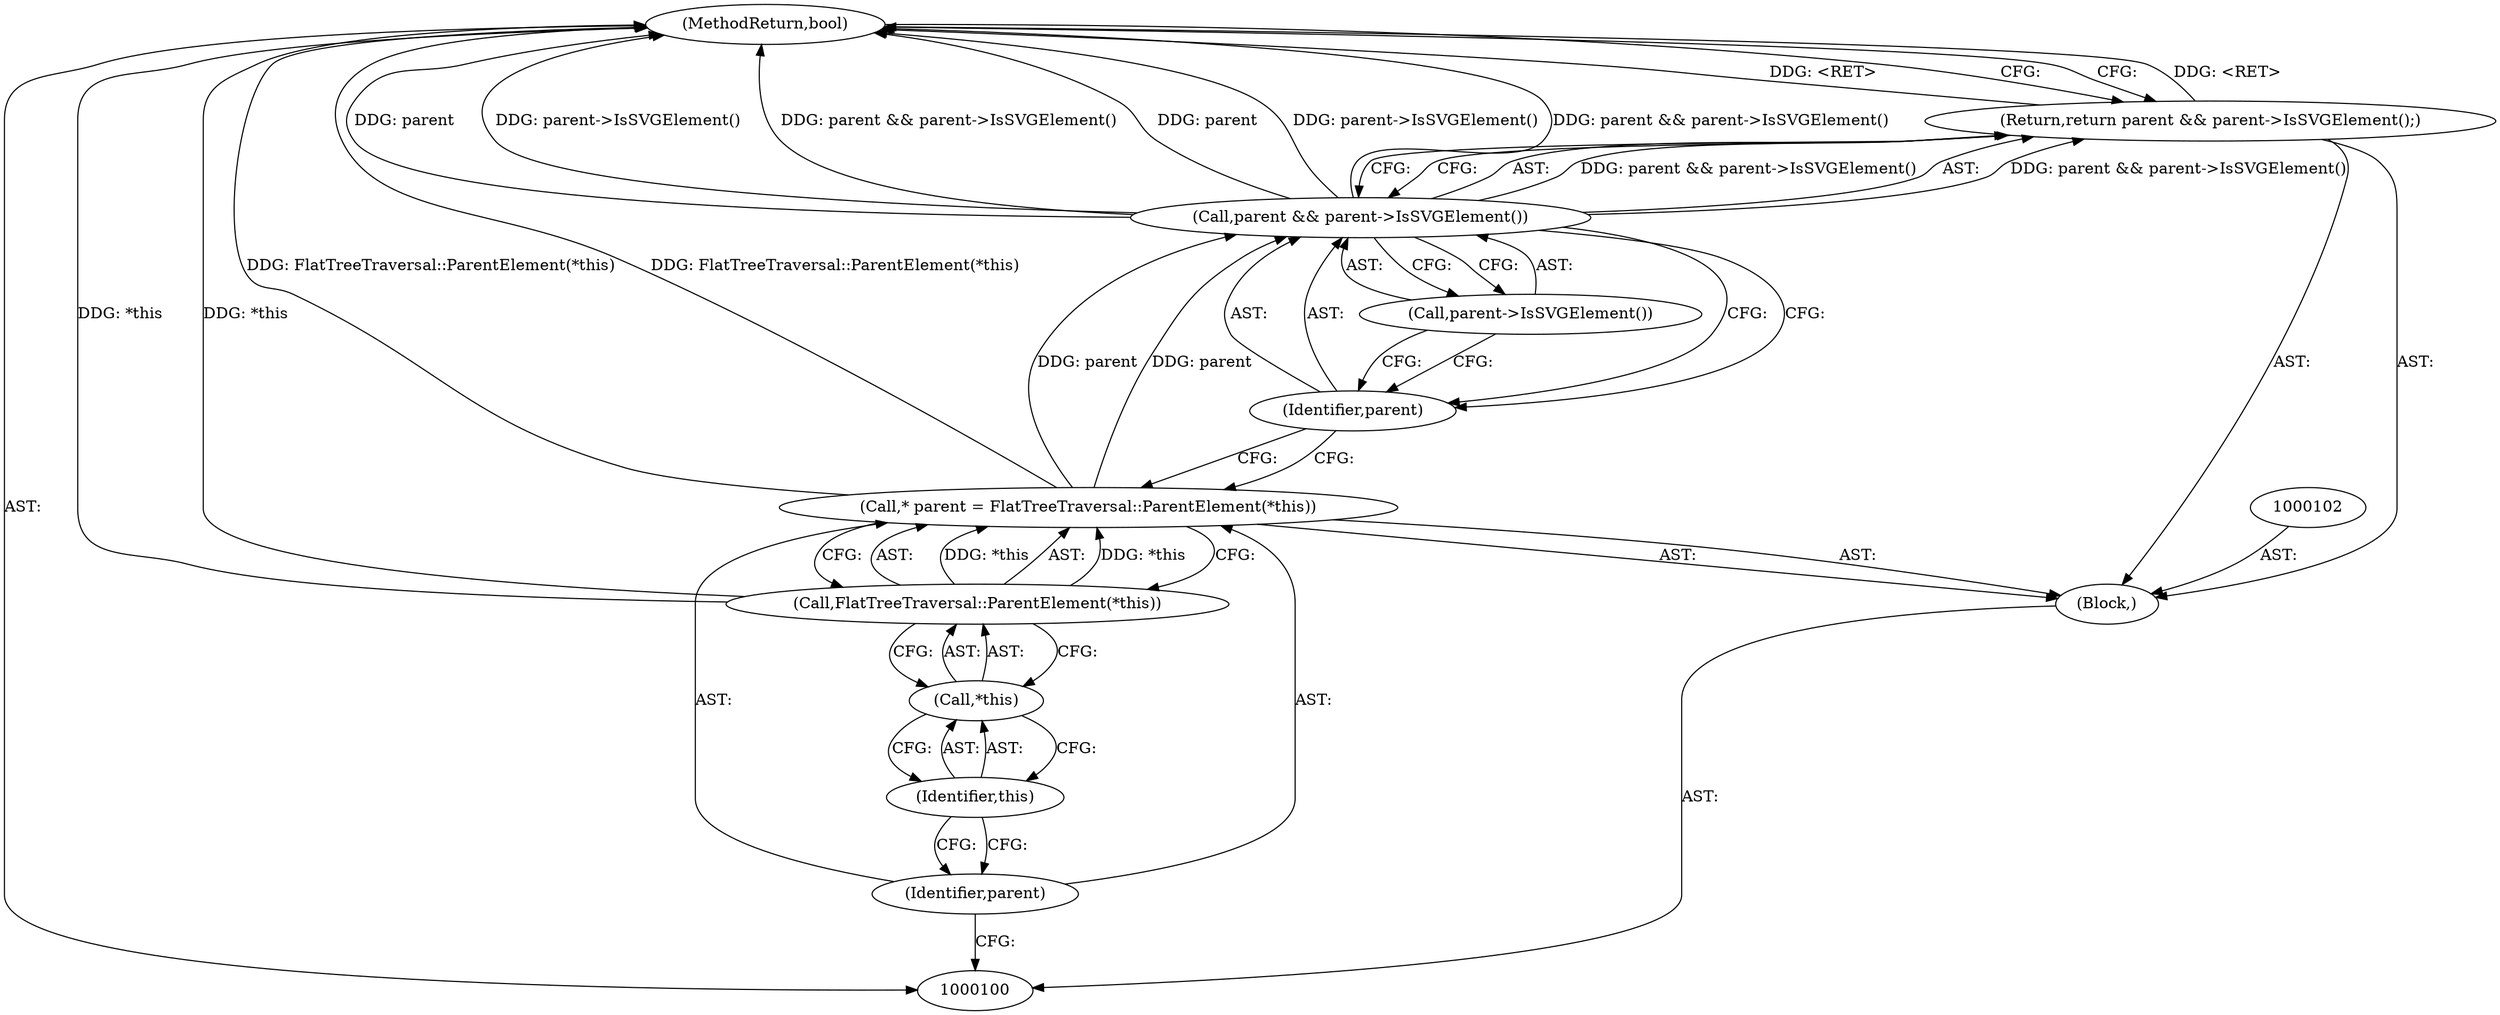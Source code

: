 digraph "0_Chrome_032c3339bfb454c65ce38e7eafe49a54bac83073" {
"1000112" [label="(MethodReturn,bool)"];
"1000101" [label="(Block,)"];
"1000104" [label="(Identifier,parent)"];
"1000105" [label="(Call,FlatTreeTraversal::ParentElement(*this))"];
"1000106" [label="(Call,*this)"];
"1000107" [label="(Identifier,this)"];
"1000103" [label="(Call,* parent = FlatTreeTraversal::ParentElement(*this))"];
"1000111" [label="(Call,parent->IsSVGElement())"];
"1000108" [label="(Return,return parent && parent->IsSVGElement();)"];
"1000109" [label="(Call,parent && parent->IsSVGElement())"];
"1000110" [label="(Identifier,parent)"];
"1000112" -> "1000100"  [label="AST: "];
"1000112" -> "1000108"  [label="CFG: "];
"1000108" -> "1000112"  [label="DDG: <RET>"];
"1000103" -> "1000112"  [label="DDG: FlatTreeTraversal::ParentElement(*this)"];
"1000109" -> "1000112"  [label="DDG: parent"];
"1000109" -> "1000112"  [label="DDG: parent->IsSVGElement()"];
"1000109" -> "1000112"  [label="DDG: parent && parent->IsSVGElement()"];
"1000105" -> "1000112"  [label="DDG: *this"];
"1000101" -> "1000100"  [label="AST: "];
"1000102" -> "1000101"  [label="AST: "];
"1000103" -> "1000101"  [label="AST: "];
"1000108" -> "1000101"  [label="AST: "];
"1000104" -> "1000103"  [label="AST: "];
"1000104" -> "1000100"  [label="CFG: "];
"1000107" -> "1000104"  [label="CFG: "];
"1000105" -> "1000103"  [label="AST: "];
"1000105" -> "1000106"  [label="CFG: "];
"1000106" -> "1000105"  [label="AST: "];
"1000103" -> "1000105"  [label="CFG: "];
"1000105" -> "1000112"  [label="DDG: *this"];
"1000105" -> "1000103"  [label="DDG: *this"];
"1000106" -> "1000105"  [label="AST: "];
"1000106" -> "1000107"  [label="CFG: "];
"1000107" -> "1000106"  [label="AST: "];
"1000105" -> "1000106"  [label="CFG: "];
"1000107" -> "1000106"  [label="AST: "];
"1000107" -> "1000104"  [label="CFG: "];
"1000106" -> "1000107"  [label="CFG: "];
"1000103" -> "1000101"  [label="AST: "];
"1000103" -> "1000105"  [label="CFG: "];
"1000104" -> "1000103"  [label="AST: "];
"1000105" -> "1000103"  [label="AST: "];
"1000110" -> "1000103"  [label="CFG: "];
"1000103" -> "1000112"  [label="DDG: FlatTreeTraversal::ParentElement(*this)"];
"1000105" -> "1000103"  [label="DDG: *this"];
"1000103" -> "1000109"  [label="DDG: parent"];
"1000111" -> "1000109"  [label="AST: "];
"1000111" -> "1000110"  [label="CFG: "];
"1000109" -> "1000111"  [label="CFG: "];
"1000108" -> "1000101"  [label="AST: "];
"1000108" -> "1000109"  [label="CFG: "];
"1000109" -> "1000108"  [label="AST: "];
"1000112" -> "1000108"  [label="CFG: "];
"1000108" -> "1000112"  [label="DDG: <RET>"];
"1000109" -> "1000108"  [label="DDG: parent && parent->IsSVGElement()"];
"1000109" -> "1000108"  [label="AST: "];
"1000109" -> "1000110"  [label="CFG: "];
"1000109" -> "1000111"  [label="CFG: "];
"1000110" -> "1000109"  [label="AST: "];
"1000111" -> "1000109"  [label="AST: "];
"1000108" -> "1000109"  [label="CFG: "];
"1000109" -> "1000112"  [label="DDG: parent"];
"1000109" -> "1000112"  [label="DDG: parent->IsSVGElement()"];
"1000109" -> "1000112"  [label="DDG: parent && parent->IsSVGElement()"];
"1000109" -> "1000108"  [label="DDG: parent && parent->IsSVGElement()"];
"1000103" -> "1000109"  [label="DDG: parent"];
"1000110" -> "1000109"  [label="AST: "];
"1000110" -> "1000103"  [label="CFG: "];
"1000111" -> "1000110"  [label="CFG: "];
"1000109" -> "1000110"  [label="CFG: "];
}
